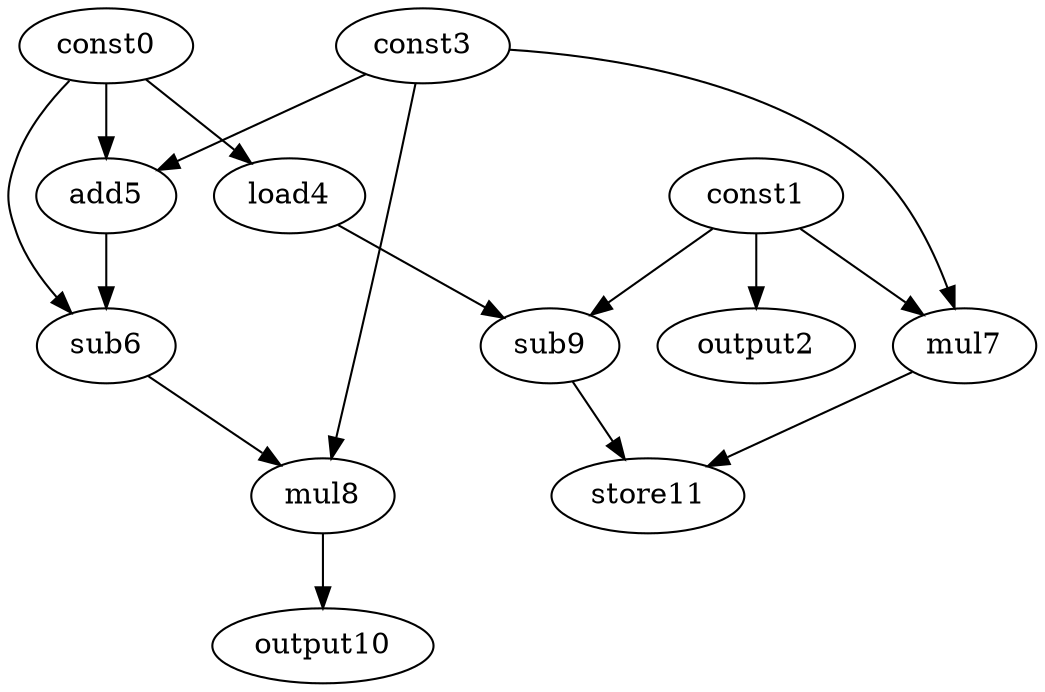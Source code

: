 digraph G { 
const0[opcode=const]; 
const1[opcode=const]; 
output2[opcode=output]; 
const3[opcode=const]; 
load4[opcode=load]; 
add5[opcode=add]; 
sub6[opcode=sub]; 
mul7[opcode=mul]; 
mul8[opcode=mul]; 
sub9[opcode=sub]; 
output10[opcode=output]; 
store11[opcode=store]; 
const1->output2[operand=0];
const0->load4[operand=0];
const0->add5[operand=0];
const3->add5[operand=1];
const1->mul7[operand=0];
const3->mul7[operand=1];
const0->sub6[operand=0];
add5->sub6[operand=1];
const1->sub9[operand=0];
load4->sub9[operand=1];
const3->mul8[operand=0];
sub6->mul8[operand=1];
sub9->store11[operand=0];
mul7->store11[operand=1];
mul8->output10[operand=0];
}

